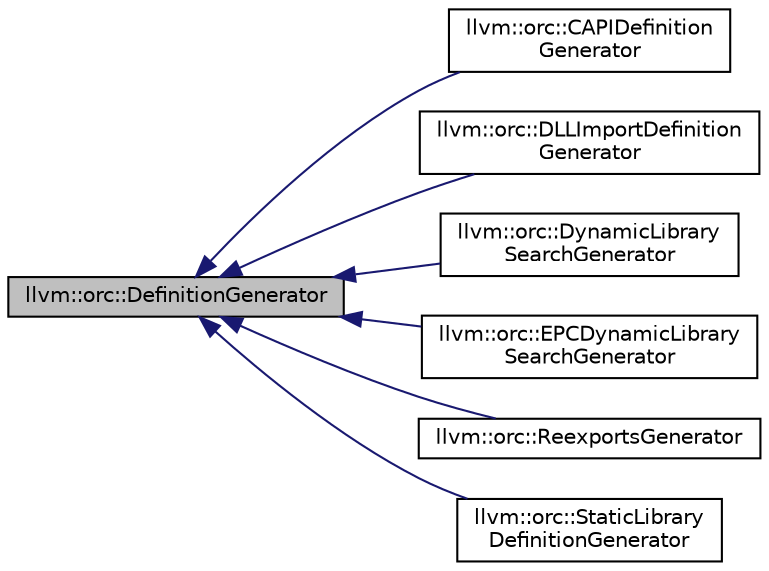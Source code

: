 digraph "llvm::orc::DefinitionGenerator"
{
 // LATEX_PDF_SIZE
  bgcolor="transparent";
  edge [fontname="Helvetica",fontsize="10",labelfontname="Helvetica",labelfontsize="10"];
  node [fontname="Helvetica",fontsize="10",shape=record];
  rankdir="LR";
  Node1 [label="llvm::orc::DefinitionGenerator",height=0.2,width=0.4,color="black", fillcolor="grey75", style="filled", fontcolor="black",tooltip="Definition generators can be attached to JITDylibs to generate new definitions for otherwise unresolv..."];
  Node1 -> Node2 [dir="back",color="midnightblue",fontsize="10",style="solid",fontname="Helvetica"];
  Node2 [label="llvm::orc::CAPIDefinition\lGenerator",height=0.2,width=0.4,color="black",URL="$classllvm_1_1orc_1_1CAPIDefinitionGenerator.html",tooltip=" "];
  Node1 -> Node3 [dir="back",color="midnightblue",fontsize="10",style="solid",fontname="Helvetica"];
  Node3 [label="llvm::orc::DLLImportDefinition\lGenerator",height=0.2,width=0.4,color="black",URL="$classllvm_1_1orc_1_1DLLImportDefinitionGenerator.html",tooltip="A utility class to create COFF dllimport GOT symbols (__imp_*) and PLT stubs."];
  Node1 -> Node4 [dir="back",color="midnightblue",fontsize="10",style="solid",fontname="Helvetica"];
  Node4 [label="llvm::orc::DynamicLibrary\lSearchGenerator",height=0.2,width=0.4,color="black",URL="$classllvm_1_1orc_1_1DynamicLibrarySearchGenerator.html",tooltip="A utility class to expose symbols found via dlsym to the JIT."];
  Node1 -> Node5 [dir="back",color="midnightblue",fontsize="10",style="solid",fontname="Helvetica"];
  Node5 [label="llvm::orc::EPCDynamicLibrary\lSearchGenerator",height=0.2,width=0.4,color="black",URL="$classllvm_1_1orc_1_1EPCDynamicLibrarySearchGenerator.html",tooltip=" "];
  Node1 -> Node6 [dir="back",color="midnightblue",fontsize="10",style="solid",fontname="Helvetica"];
  Node6 [label="llvm::orc::ReexportsGenerator",height=0.2,width=0.4,color="black",URL="$classllvm_1_1orc_1_1ReexportsGenerator.html",tooltip="ReexportsGenerator can be used with JITDylib::addGenerator to automatically re-export a subset of the..."];
  Node1 -> Node7 [dir="back",color="midnightblue",fontsize="10",style="solid",fontname="Helvetica"];
  Node7 [label="llvm::orc::StaticLibrary\lDefinitionGenerator",height=0.2,width=0.4,color="black",URL="$classllvm_1_1orc_1_1StaticLibraryDefinitionGenerator.html",tooltip="A utility class to expose symbols from a static library."];
}
